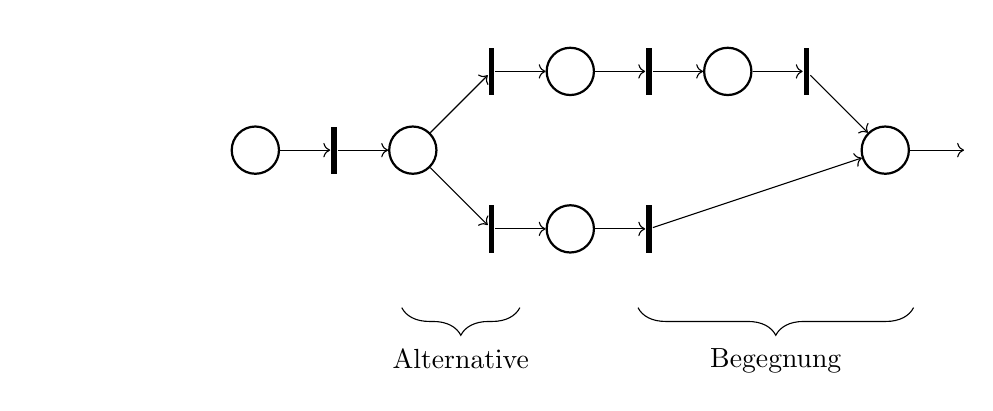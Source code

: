 \usetikzlibrary{positioning,fit,backgrounds,arrows,shapes,automata,petri,calc,bending}
\tikzset{
    place/.style={
        circle,
        thick,
        minimum size=6mm,
                draw
    },
    transitionV/.style={
        rectangle,
        thick,
        fill=black,
        minimum height=6mm,
        inner xsep=1pt
    }
}
\begin{tikzpicture}[]
%\draw[gray!30] (0,-3) grid (12,3);
%\node[gray!50] at (0,0) {0};

\node [place,colored tokens={},label=above:$$] (p1) at (0,1){};
\node [place,colored tokens={},label=above:$$] (p2) at (2,1){};
\node [place,colored tokens={},label=above:$$] (p3) at (4,2){};
\node [place,colored tokens={},label=above:$$] (p4) at (4,0){};
\node [place,colored tokens={},label=above:$$] (p5) at (6,2){};
\node [place,colored tokens={},label=above:$$] (p6) at (8,1){};


\node [transitionV,label=above:$$] (t1) at (1,1){};
\node [transitionV,label=above:$$] (t2) at (3,2){};
\node [transitionV,label=above:$$] (t3) at (3,0){};
\node [transitionV,label=above:$$] (t4) at (5,2){};
\node [transitionV,label=above:$$] (t5) at (5,0){};
\node [transitionV,label=above:$$] (t6) at (7,2){};



\draw (p1) edge[->] node[below] {$$} (t1);
\draw (t1) edge[->] node[below] {$$} (p2);
\draw (p2) edge[->] node[below] {$$} (t2);
\draw (p2) edge[->] node[below] {$$} (t3);
\draw (t2) edge[->] node[below] {$$} (p3);
\draw (p3) edge[->] node[below] {$$} (t4);
\draw (t4) edge[->] node[below] {$$} (p5);
\draw (p5) edge[->] node[below] {$$} (t6);
\draw (t6) edge[->] node[below] {$$} (p6);
\draw (t3) edge[->] node[below] {$$} (p4);
\draw (p4) edge[->] node[below] {$$} (t5);
\draw (t5) edge[->] node[below] {$$} (p6);
\draw (p6) edge[->] node[below] {$$} +(1,0);

\draw[decorate,decoration={brace,amplitude=10pt},xshift=-4pt,yshift=0pt]
(3.5,-1) -- (2,-1) node [black,midway,anchor=north,yshift=-0.4cm] {Alternative};

\draw[decorate,decoration={brace,amplitude=10pt},xshift=-4pt,yshift=0pt]
(8.5,-1) -- (5,-1) node [black,midway,anchor=north,yshift=-0.4cm] {Begegnung};

\end{tikzpicture}